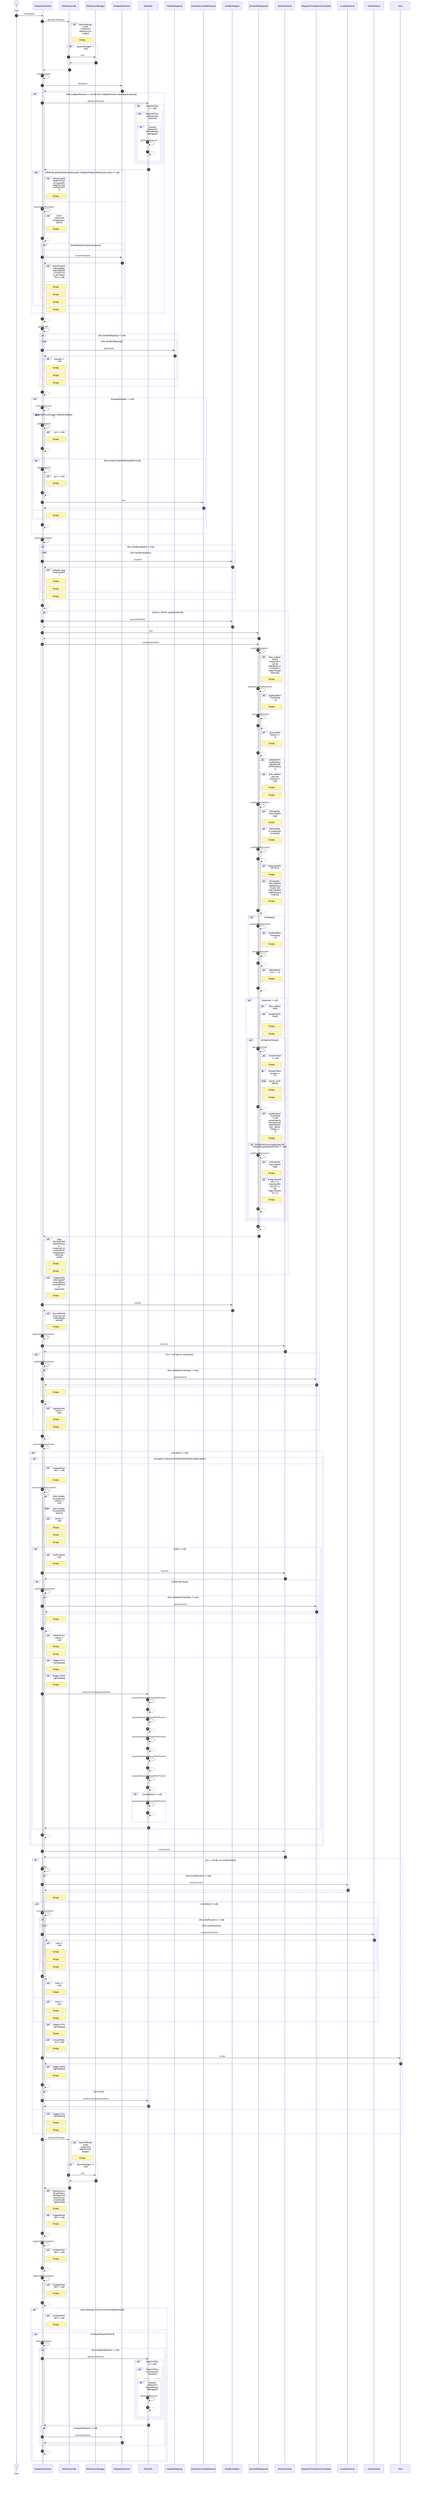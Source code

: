 sequenceDiagram
    autonumber
actor User
User ->> DispatcherServlet : doDispatch
activate DispatcherServlet
DispatcherServlet ->> WebAsyncUtils : getAsyncManager
activate WebAsyncUtils
alt asyncManagerAttr instanceof WebAsyncManager
note right of WebAsyncUtils : Empty
end
alt asyncManager == null
WebAsyncUtils ->> WebAsyncManager : new
activate WebAsyncManager
WebAsyncManager -->> WebAsyncUtils : #32; 
deactivate WebAsyncManager
end
WebAsyncUtils -->> DispatcherServlet : #32; 
deactivate WebAsyncUtils
DispatcherServlet ->> DispatcherServlet : checkMultipart
activate DispatcherServlet
DispatcherServlet ->> MultipartResolver : isMultipart
activate MultipartResolver
MultipartResolver -->> DispatcherServlet : #32; 
deactivate MultipartResolver
alt this.multipartResolver != null && this.multipartResolver.isMultipart(request)
DispatcherServlet ->> WebUtils : getNativeRequest
activate WebUtils
alt requiredType != null
alt requiredType.isInstance(request)
else 
alt request instanceof ServletRequestWrapper
WebUtils ->> WebUtils : getNativeRequest
activate WebUtils
WebUtils -->> WebUtils : #32; 
deactivate WebUtils
end
end
end
WebUtils -->> DispatcherServlet : #32; 
deactivate WebUtils
alt WebUtils.getNativeRequest(request, MultipartHttpServletRequest.class) != null
alt request.getDispatcherType().equals(DispatcherType.REQUEST)
note right of DispatcherServlet : Empty
end
else 
DispatcherServlet ->> DispatcherServlet : hasMultipartException
activate DispatcherServlet
alt error instanceof MultipartException
note right of DispatcherServlet : Empty
end
DispatcherServlet -->> DispatcherServlet : #32; 
deactivate DispatcherServlet
alt hasMultipartException(request)
else 
DispatcherServlet ->> MultipartResolver : resolveMultipart
activate MultipartResolver
MultipartResolver -->> DispatcherServlet : #32; 
deactivate MultipartResolver
alt request.getAttribute(WebUtils.ERROR_EXCEPTION_ATTRIBUTE) != null
else 
note right of DispatcherServlet : Empty
end
note right of DispatcherServlet : Empty
end
note right of DispatcherServlet : Empty
end
note right of DispatcherServlet : Empty
end
DispatcherServlet -->> DispatcherServlet : #32; 
deactivate DispatcherServlet
DispatcherServlet ->> DispatcherServlet : getHandler
activate DispatcherServlet
alt this.handlerMappings != null
loop this.handlerMappings
DispatcherServlet ->> HandlerMapping : getHandler
activate HandlerMapping
HandlerMapping -->> DispatcherServlet : #32; 
deactivate HandlerMapping
alt handler != null
note right of DispatcherServlet : Empty
end
note right of DispatcherServlet : Empty
end
note right of DispatcherServlet : Empty
end
DispatcherServlet -->> DispatcherServlet : #32; 
deactivate DispatcherServlet
alt mappedHandler == null
DispatcherServlet ->> DispatcherServlet : noHandlerFound
activate DispatcherServlet
alt pageNotFoundLogger.isWarnEnabled()
DispatcherServlet ->> DispatcherServlet : getRequestUri
activate DispatcherServlet
alt uri == null
note right of DispatcherServlet : Empty
end
DispatcherServlet -->> DispatcherServlet : #32; 
deactivate DispatcherServlet
end
alt this.throwExceptionIfNoHandlerFound
DispatcherServlet ->> DispatcherServlet : getRequestUri
activate DispatcherServlet
alt uri == null
note right of DispatcherServlet : Empty
end
DispatcherServlet -->> DispatcherServlet : #32; 
deactivate DispatcherServlet
DispatcherServlet ->> ServletServerHttpRequest : new
activate ServletServerHttpRequest
ServletServerHttpRequest -->> DispatcherServlet : #32; 
deactivate ServletServerHttpRequest
else 
note right of DispatcherServlet : Empty
end
DispatcherServlet -->> DispatcherServlet : #32; 
deactivate DispatcherServlet
end
DispatcherServlet ->> DispatcherServlet : getHandlerAdapter
activate DispatcherServlet
alt this.handlerAdapters != null
loop this.handlerAdapters
DispatcherServlet ->> HandlerAdapter : supports
activate HandlerAdapter
HandlerAdapter -->> DispatcherServlet : #32; 
deactivate HandlerAdapter
alt adapter.supports(handler)
note right of DispatcherServlet : Empty
end
note right of DispatcherServlet : Empty
end
note right of DispatcherServlet : Empty
end
DispatcherServlet -->> DispatcherServlet : #32; 
deactivate DispatcherServlet
alt isGet || "HEAD".equals(method)
DispatcherServlet ->> HandlerAdapter : getLastModified
activate HandlerAdapter
HandlerAdapter -->> DispatcherServlet : #32; 
deactivate HandlerAdapter
DispatcherServlet ->> ServletWebRequest : new
activate ServletWebRequest
ServletWebRequest -->> DispatcherServlet : #32; 
deactivate ServletWebRequest
DispatcherServlet ->> ServletWebRequest : checkNotModified
activate ServletWebRequest
ServletWebRequest ->> ServletWebRequest : checkNotModified
activate ServletWebRequest
alt this.notModified || (response != null && HttpStatus.OK.value() != response.getStatus())
note right of ServletWebRequest : Empty
end
ServletWebRequest ->> ServletWebRequest : validateIfUnmodifiedSince
activate ServletWebRequest
alt lastModifiedTimestamp < 0
note right of ServletWebRequest : Empty
end
ServletWebRequest ->> ServletWebRequest : parseDateHeader
activate ServletWebRequest
ServletWebRequest -->> ServletWebRequest : #32; 
deactivate ServletWebRequest
alt ifUnmodifiedSince == -1
note right of ServletWebRequest : Empty
end
ServletWebRequest -->> ServletWebRequest : #32; 
deactivate ServletWebRequest
alt validateIfUnmodifiedSince(lastModifiedTimestamp)
alt this.notModified && response != null
note right of ServletWebRequest : Empty
end
note right of ServletWebRequest : Empty
end
ServletWebRequest ->> ServletWebRequest : validateIfNoneMatch
activate ServletWebRequest
alt !StringUtils.hasLength(etag)
note right of ServletWebRequest : Empty
end
alt !ifNoneMatch.hasMoreElements()
note right of ServletWebRequest : Empty
end
ServletWebRequest ->> ServletWebRequest : padEtagIfNecessary
activate ServletWebRequest
ServletWebRequest -->> ServletWebRequest : #32; 
deactivate ServletWebRequest
alt etag.startsWith("W/")
note right of ServletWebRequest : Empty
end
alt StringUtils.hasLength(etagMatcher.group()) && etag.equals(etagMatcher.group(3))
note right of ServletWebRequest : Empty
end
ServletWebRequest -->> ServletWebRequest : #32; 
deactivate ServletWebRequest
alt !validated
ServletWebRequest ->> ServletWebRequest : validateIfModifiedSince
activate ServletWebRequest
alt lastModifiedTimestamp < 0
note right of ServletWebRequest : Empty
end
ServletWebRequest ->> ServletWebRequest : parseDateHeader
activate ServletWebRequest
ServletWebRequest -->> ServletWebRequest : #32; 
deactivate ServletWebRequest
alt ifModifiedSince == -1
note right of ServletWebRequest : Empty
end
ServletWebRequest -->> ServletWebRequest : #32; 
deactivate ServletWebRequest
end
alt response != null
alt this.notModified
alt isHttpGetOrHead
else 
note right of ServletWebRequest : Empty
end
note right of ServletWebRequest : Empty
end
alt isHttpGetOrHead
ServletWebRequest ->> ServletWebRequest : parseDateValue
activate ServletWebRequest
alt headerValue == null
note right of ServletWebRequest : Empty
end
alt headerValue.length() >= 3
loop DATE_FORMATS
note right of ServletWebRequest : Empty
end
note right of ServletWebRequest : Empty
end
ServletWebRequest -->> ServletWebRequest : #32; 
deactivate ServletWebRequest
alt lastModifiedTimestamp > 0 && parseDateValue(response.getHeader(LAST_MODIFIED)) == -1
note right of ServletWebRequest : Empty
end
alt StringUtils.hasLength(etag) && response.getHeader(ETAG) == null
ServletWebRequest ->> ServletWebRequest : padEtagIfNecessary
activate ServletWebRequest
alt !StringUtils.hasLength(etag)
note right of ServletWebRequest : Empty
end
alt (etag.startsWith("\"") || etag.startsWith("W/\"")) && etag.endsWith("\"")
note right of ServletWebRequest : Empty
end
ServletWebRequest -->> ServletWebRequest : #32; 
deactivate ServletWebRequest
end
end
end
ServletWebRequest -->> ServletWebRequest : #32; 
deactivate ServletWebRequest
ServletWebRequest -->> DispatcherServlet : #32; 
deactivate ServletWebRequest
alt new ServletWebRequest(request, response).checkNotModified(lastModified) && isGet
note right of DispatcherServlet : Empty
end
note right of DispatcherServlet : Empty
end
alt !mappedHandler.applyPreHandle(processedRequest, response)
note right of DispatcherServlet : Empty
end
DispatcherServlet ->> HandlerAdapter : handle
activate HandlerAdapter
HandlerAdapter -->> DispatcherServlet : #32; 
deactivate HandlerAdapter
alt asyncManager.isConcurrentHandlingStarted()
note right of DispatcherServlet : Empty
end
DispatcherServlet ->> DispatcherServlet : applyDefaultViewName
activate DispatcherServlet
DispatcherServlet ->> ModelAndView : hasView
activate ModelAndView
ModelAndView -->> DispatcherServlet : #32; 
deactivate ModelAndView
alt mv != null && !mv.hasView()
DispatcherServlet ->> DispatcherServlet : getDefaultViewName
activate DispatcherServlet
alt this.viewNameTranslator != null
DispatcherServlet ->> RequestToViewNameTranslator : getViewName
activate RequestToViewNameTranslator
RequestToViewNameTranslator -->> DispatcherServlet : #32; 
deactivate RequestToViewNameTranslator
else 
note right of DispatcherServlet : Empty
end
DispatcherServlet -->> DispatcherServlet : #32; 
deactivate DispatcherServlet
alt defaultViewName != null
note right of DispatcherServlet : Empty
end
note right of DispatcherServlet : Empty
end
DispatcherServlet -->> DispatcherServlet : #32; 
deactivate DispatcherServlet
DispatcherServlet ->> DispatcherServlet : processDispatchResult
activate DispatcherServlet
alt exception != null
alt exception instanceof ModelAndViewDefiningException
else 
alt mappedHandler != null
else 
note right of DispatcherServlet : Empty
end
DispatcherServlet ->> DispatcherServlet : processHandlerException
activate DispatcherServlet
alt this.handlerExceptionResolvers != null
loop this.handlerExceptionResolvers
alt exMv != null
note right of DispatcherServlet : Empty
end
note right of DispatcherServlet : Empty
end
note right of DispatcherServlet : Empty
end
alt exMv != null
alt exMv.isEmpty()
note right of DispatcherServlet : Empty
end
DispatcherServlet ->> ModelAndView : hasView
activate ModelAndView
ModelAndView -->> DispatcherServlet : #32; 
deactivate ModelAndView
alt !exMv.hasView()
DispatcherServlet ->> DispatcherServlet : getDefaultViewName
activate DispatcherServlet
alt this.viewNameTranslator != null
DispatcherServlet ->> RequestToViewNameTranslator : getViewName
activate RequestToViewNameTranslator
RequestToViewNameTranslator -->> DispatcherServlet : #32; 
deactivate RequestToViewNameTranslator
else 
note right of DispatcherServlet : Empty
end
DispatcherServlet -->> DispatcherServlet : #32; 
deactivate DispatcherServlet
alt defaultViewName != null
note right of DispatcherServlet : Empty
end
note right of DispatcherServlet : Empty
end
alt logger.isTraceEnabled()
note right of DispatcherServlet : Empty
end
alt logger.isDebugEnabled()
note right of DispatcherServlet : Empty
end
DispatcherServlet ->> WebUtils : exposeErrorRequestAttributes
activate WebUtils
WebUtils ->> WebUtils : exposeRequestAttributeIfNotPresent
activate WebUtils
WebUtils -->> WebUtils : #32; 
deactivate WebUtils
WebUtils ->> WebUtils : exposeRequestAttributeIfNotPresent
activate WebUtils
WebUtils -->> WebUtils : #32; 
deactivate WebUtils
WebUtils ->> WebUtils : exposeRequestAttributeIfNotPresent
activate WebUtils
WebUtils -->> WebUtils : #32; 
deactivate WebUtils
WebUtils ->> WebUtils : exposeRequestAttributeIfNotPresent
activate WebUtils
WebUtils -->> WebUtils : #32; 
deactivate WebUtils
WebUtils ->> WebUtils : exposeRequestAttributeIfNotPresent
activate WebUtils
WebUtils -->> WebUtils : #32; 
deactivate WebUtils
alt servletName != null
WebUtils ->> WebUtils : exposeRequestAttributeIfNotPresent
activate WebUtils
WebUtils -->> WebUtils : #32; 
deactivate WebUtils
end
WebUtils -->> DispatcherServlet : #32; 
deactivate WebUtils
end
DispatcherServlet -->> DispatcherServlet : #32; 
deactivate DispatcherServlet
end
end
DispatcherServlet ->> ModelAndView : wasCleared
activate ModelAndView
ModelAndView -->> DispatcherServlet : #32; 
deactivate ModelAndView
alt mv != null && !mv.wasCleared()
DispatcherServlet ->> DispatcherServlet : render
activate DispatcherServlet
alt this.localeResolver != null
DispatcherServlet ->> LocaleResolver : resolveLocale
activate LocaleResolver
LocaleResolver -->> DispatcherServlet : #32; 
deactivate LocaleResolver
else 
note right of DispatcherServlet : Empty
end
alt viewName != null
DispatcherServlet ->> DispatcherServlet : resolveViewName
activate DispatcherServlet
alt this.viewResolvers != null
loop this.viewResolvers
DispatcherServlet ->> ViewResolver : resolveViewName
activate ViewResolver
ViewResolver -->> DispatcherServlet : #32; 
deactivate ViewResolver
alt view != null
note right of DispatcherServlet : Empty
end
note right of DispatcherServlet : Empty
end
note right of DispatcherServlet : Empty
end
DispatcherServlet -->> DispatcherServlet : #32; 
deactivate DispatcherServlet
alt view == null
note right of DispatcherServlet : Empty
end
else 
alt view == null
note right of DispatcherServlet : Empty
end
note right of DispatcherServlet : Empty
end
alt logger.isTraceEnabled()
note right of DispatcherServlet : Empty
end
alt mv.getStatus() != null
note right of DispatcherServlet : Empty
end
DispatcherServlet ->> View : render
activate View
View -->> DispatcherServlet : #32; 
deactivate View
alt logger.isDebugEnabled()
note right of DispatcherServlet : Empty
end
DispatcherServlet -->> DispatcherServlet : #32; 
deactivate DispatcherServlet
alt errorView
DispatcherServlet ->> WebUtils : clearErrorRequestAttributes
activate WebUtils
WebUtils -->> DispatcherServlet : #32; 
deactivate WebUtils
end
else 
alt logger.isTraceEnabled()
note right of DispatcherServlet : Empty
end
note right of DispatcherServlet : Empty
end
DispatcherServlet ->> WebAsyncUtils : getAsyncManager
activate WebAsyncUtils
alt asyncManagerAttr instanceof WebAsyncManager
note right of WebAsyncUtils : Empty
end
alt asyncManager == null
WebAsyncUtils ->> WebAsyncManager : new
activate WebAsyncManager
WebAsyncManager -->> WebAsyncUtils : #32; 
deactivate WebAsyncManager
end
WebAsyncUtils -->> DispatcherServlet : #32; 
deactivate WebAsyncUtils
alt WebAsyncUtils.getAsyncManager(request).isConcurrentHandlingStarted()
note right of DispatcherServlet : Empty
end
alt mappedHandler != null
note right of DispatcherServlet : Empty
end
DispatcherServlet -->> DispatcherServlet : #32; 
deactivate DispatcherServlet
DispatcherServlet ->> DispatcherServlet : triggerAfterCompletion
activate DispatcherServlet
alt mappedHandler != null
note right of DispatcherServlet : Empty
end
DispatcherServlet -->> DispatcherServlet : #32; 
deactivate DispatcherServlet
DispatcherServlet ->> DispatcherServlet : triggerAfterCompletion
activate DispatcherServlet
alt mappedHandler != null
note right of DispatcherServlet : Empty
end
DispatcherServlet -->> DispatcherServlet : #32; 
deactivate DispatcherServlet
alt asyncManager.isConcurrentHandlingStarted()
alt mappedHandler != null
note right of DispatcherServlet : Empty
end
else 
alt multipartRequestParsed
DispatcherServlet ->> DispatcherServlet : cleanupMultipart
activate DispatcherServlet
alt this.multipartResolver != null
DispatcherServlet ->> WebUtils : getNativeRequest
activate WebUtils
alt requiredType != null
alt requiredType.isInstance(request)
else 
alt request instanceof ServletRequestWrapper
WebUtils ->> WebUtils : getNativeRequest
activate WebUtils
WebUtils -->> WebUtils : #32; 
deactivate WebUtils
end
end
end
WebUtils -->> DispatcherServlet : #32; 
deactivate WebUtils
alt multipartRequest != null
DispatcherServlet ->> MultipartResolver : cleanupMultipart
activate MultipartResolver
MultipartResolver -->> DispatcherServlet : #32; 
deactivate MultipartResolver
end
end
DispatcherServlet -->> DispatcherServlet : #32; 
deactivate DispatcherServlet
end
end
deactivate DispatcherServlet